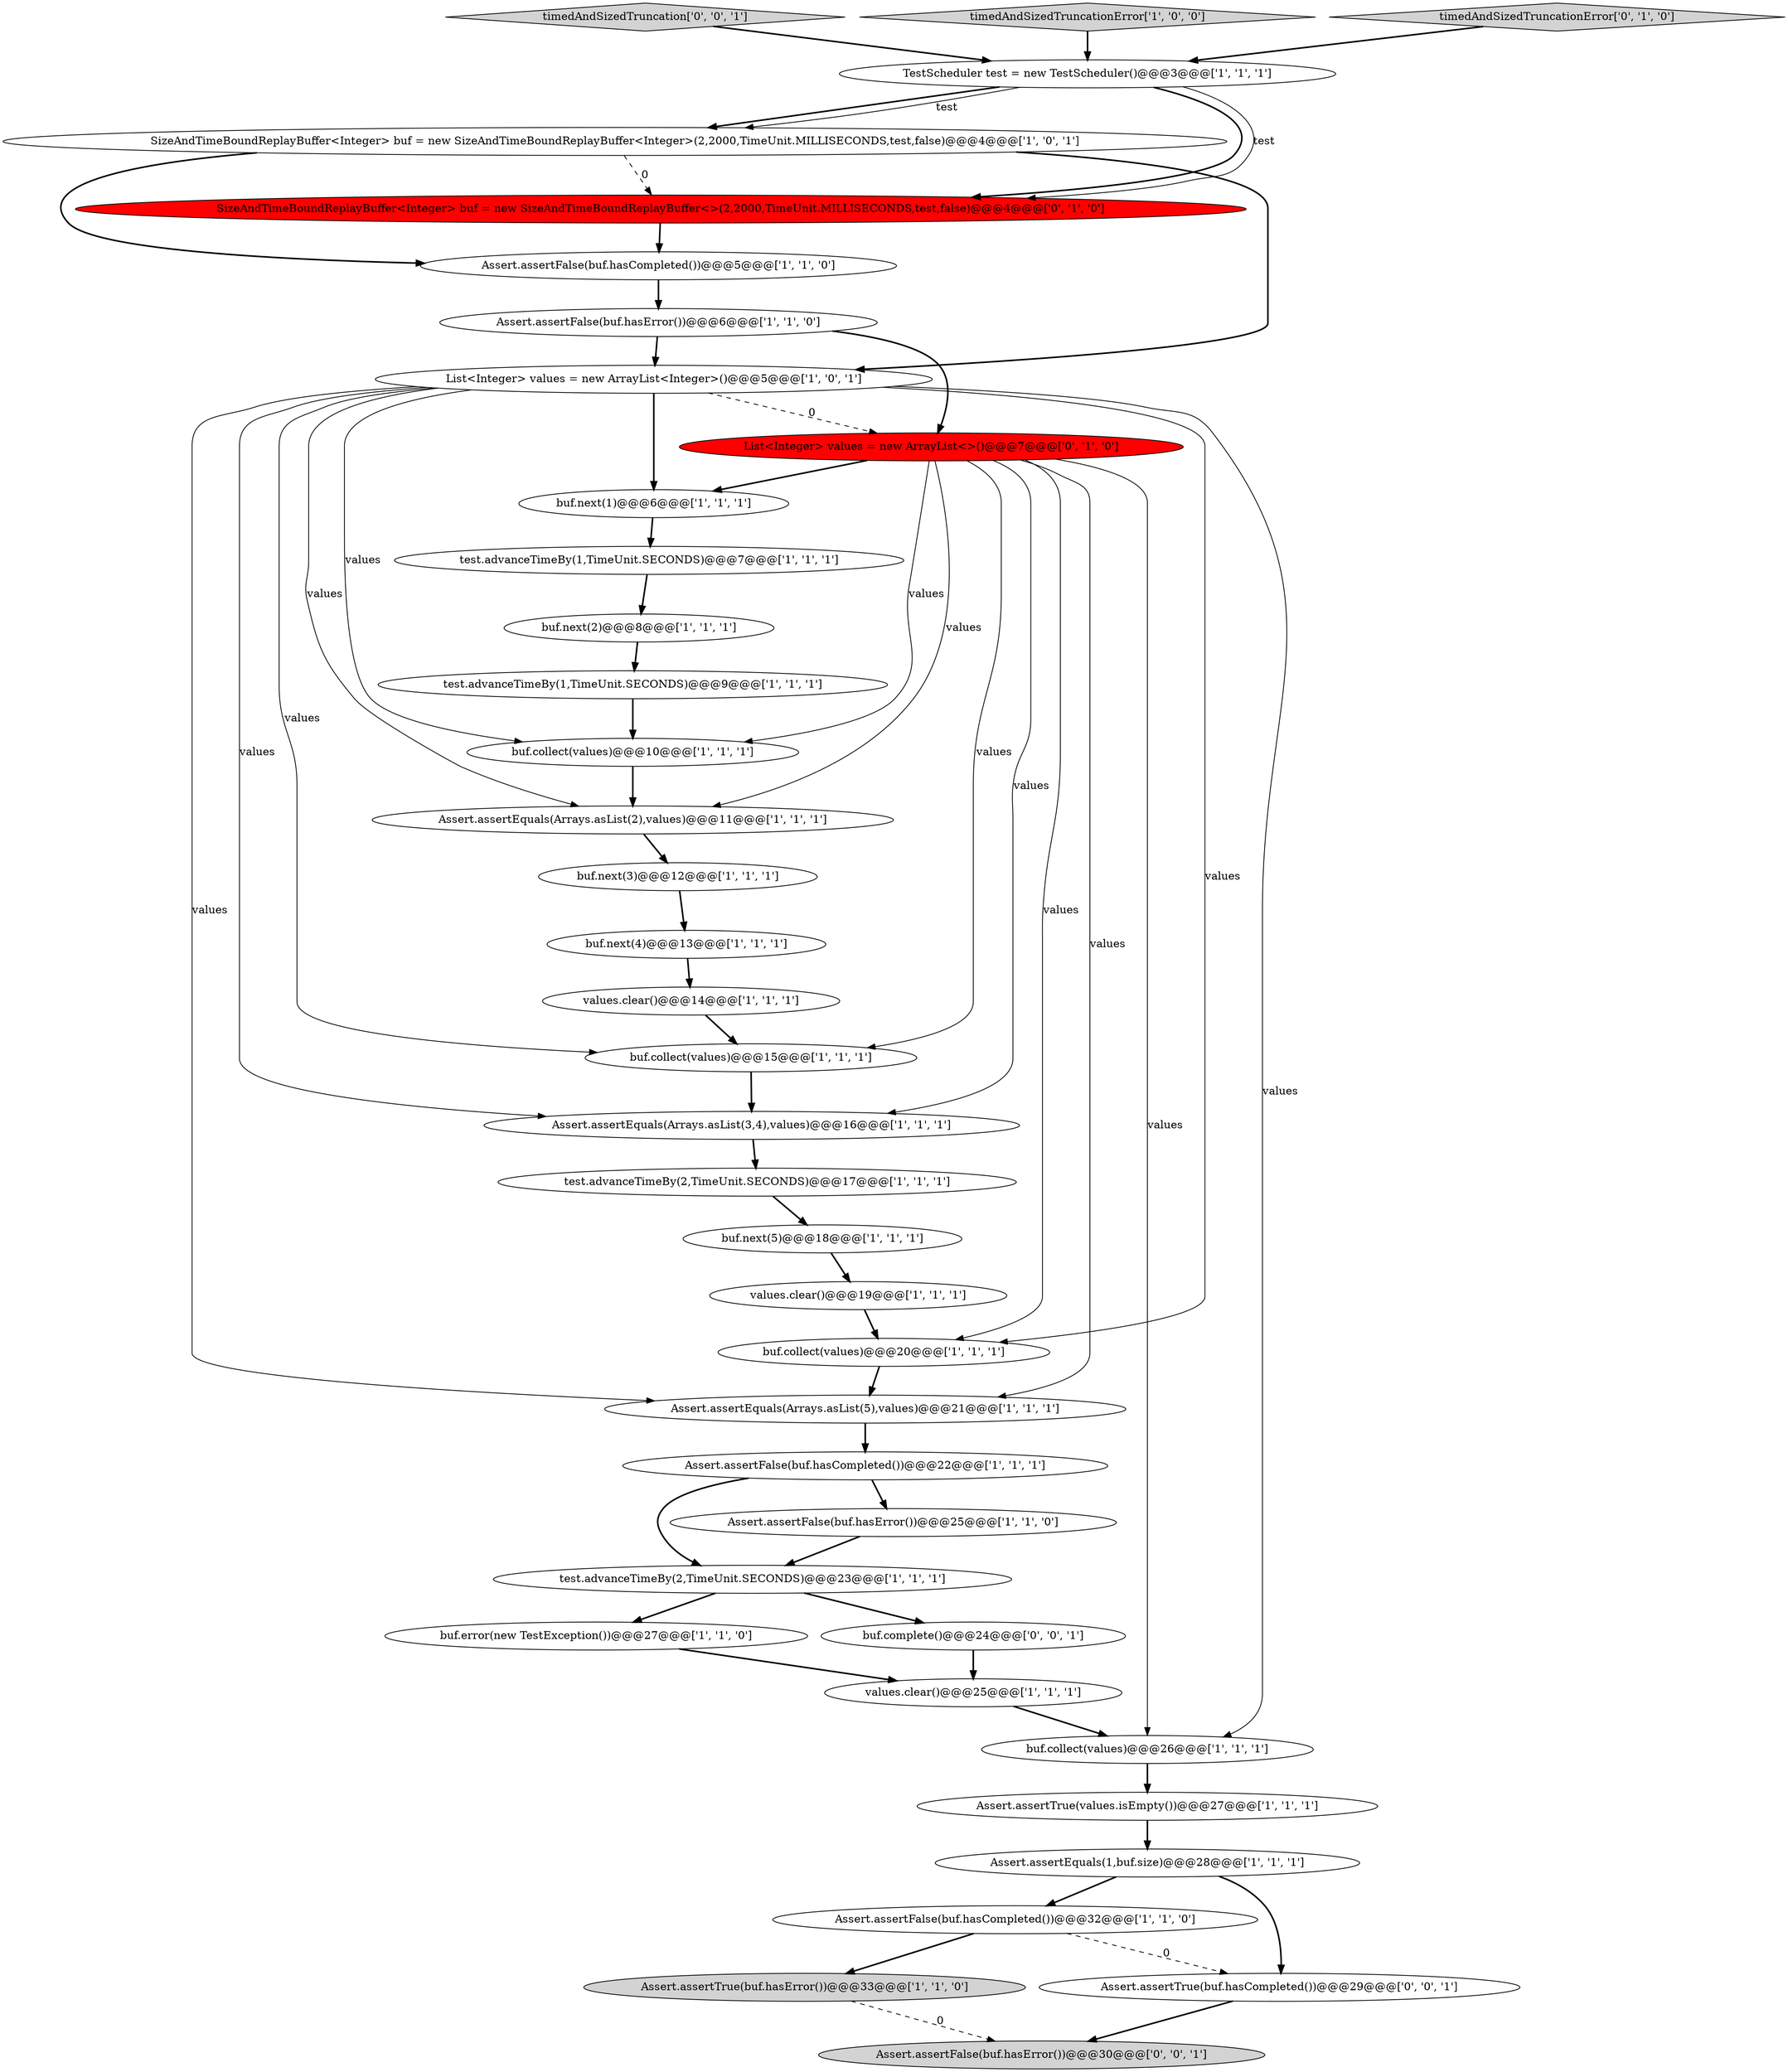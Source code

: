 digraph {
21 [style = filled, label = "Assert.assertEquals(Arrays.asList(2),values)@@@11@@@['1', '1', '1']", fillcolor = white, shape = ellipse image = "AAA0AAABBB1BBB"];
15 [style = filled, label = "SizeAndTimeBoundReplayBuffer<Integer> buf = new SizeAndTimeBoundReplayBuffer<Integer>(2,2000,TimeUnit.MILLISECONDS,test,false)@@@4@@@['1', '0', '1']", fillcolor = white, shape = ellipse image = "AAA0AAABBB1BBB"];
35 [style = filled, label = "timedAndSizedTruncation['0', '0', '1']", fillcolor = lightgray, shape = diamond image = "AAA0AAABBB3BBB"];
30 [style = filled, label = "Assert.assertFalse(buf.hasError())@@@25@@@['1', '1', '0']", fillcolor = white, shape = ellipse image = "AAA0AAABBB1BBB"];
5 [style = filled, label = "Assert.assertFalse(buf.hasCompleted())@@@5@@@['1', '1', '0']", fillcolor = white, shape = ellipse image = "AAA0AAABBB1BBB"];
25 [style = filled, label = "timedAndSizedTruncationError['1', '0', '0']", fillcolor = lightgray, shape = diamond image = "AAA0AAABBB1BBB"];
29 [style = filled, label = "test.advanceTimeBy(2,TimeUnit.SECONDS)@@@23@@@['1', '1', '1']", fillcolor = white, shape = ellipse image = "AAA0AAABBB1BBB"];
13 [style = filled, label = "test.advanceTimeBy(1,TimeUnit.SECONDS)@@@7@@@['1', '1', '1']", fillcolor = white, shape = ellipse image = "AAA0AAABBB1BBB"];
17 [style = filled, label = "Assert.assertEquals(Arrays.asList(5),values)@@@21@@@['1', '1', '1']", fillcolor = white, shape = ellipse image = "AAA0AAABBB1BBB"];
24 [style = filled, label = "values.clear()@@@14@@@['1', '1', '1']", fillcolor = white, shape = ellipse image = "AAA0AAABBB1BBB"];
0 [style = filled, label = "buf.collect(values)@@@15@@@['1', '1', '1']", fillcolor = white, shape = ellipse image = "AAA0AAABBB1BBB"];
7 [style = filled, label = "values.clear()@@@19@@@['1', '1', '1']", fillcolor = white, shape = ellipse image = "AAA0AAABBB1BBB"];
19 [style = filled, label = "test.advanceTimeBy(2,TimeUnit.SECONDS)@@@17@@@['1', '1', '1']", fillcolor = white, shape = ellipse image = "AAA0AAABBB1BBB"];
12 [style = filled, label = "Assert.assertEquals(1,buf.size)@@@28@@@['1', '1', '1']", fillcolor = white, shape = ellipse image = "AAA0AAABBB1BBB"];
37 [style = filled, label = "buf.complete()@@@24@@@['0', '0', '1']", fillcolor = white, shape = ellipse image = "AAA0AAABBB3BBB"];
22 [style = filled, label = "values.clear()@@@25@@@['1', '1', '1']", fillcolor = white, shape = ellipse image = "AAA0AAABBB1BBB"];
32 [style = filled, label = "timedAndSizedTruncationError['0', '1', '0']", fillcolor = lightgray, shape = diamond image = "AAA0AAABBB2BBB"];
33 [style = filled, label = "SizeAndTimeBoundReplayBuffer<Integer> buf = new SizeAndTimeBoundReplayBuffer<>(2,2000,TimeUnit.MILLISECONDS,test,false)@@@4@@@['0', '1', '0']", fillcolor = red, shape = ellipse image = "AAA1AAABBB2BBB"];
11 [style = filled, label = "Assert.assertFalse(buf.hasCompleted())@@@32@@@['1', '1', '0']", fillcolor = white, shape = ellipse image = "AAA0AAABBB1BBB"];
9 [style = filled, label = "Assert.assertEquals(Arrays.asList(3,4),values)@@@16@@@['1', '1', '1']", fillcolor = white, shape = ellipse image = "AAA0AAABBB1BBB"];
26 [style = filled, label = "Assert.assertFalse(buf.hasCompleted())@@@22@@@['1', '1', '1']", fillcolor = white, shape = ellipse image = "AAA0AAABBB1BBB"];
20 [style = filled, label = "buf.next(5)@@@18@@@['1', '1', '1']", fillcolor = white, shape = ellipse image = "AAA0AAABBB1BBB"];
36 [style = filled, label = "Assert.assertFalse(buf.hasError())@@@30@@@['0', '0', '1']", fillcolor = lightgray, shape = ellipse image = "AAA0AAABBB3BBB"];
14 [style = filled, label = "Assert.assertTrue(buf.hasError())@@@33@@@['1', '1', '0']", fillcolor = lightgray, shape = ellipse image = "AAA0AAABBB1BBB"];
10 [style = filled, label = "Assert.assertFalse(buf.hasError())@@@6@@@['1', '1', '0']", fillcolor = white, shape = ellipse image = "AAA0AAABBB1BBB"];
1 [style = filled, label = "buf.collect(values)@@@26@@@['1', '1', '1']", fillcolor = white, shape = ellipse image = "AAA0AAABBB1BBB"];
38 [style = filled, label = "Assert.assertTrue(buf.hasCompleted())@@@29@@@['0', '0', '1']", fillcolor = white, shape = ellipse image = "AAA0AAABBB3BBB"];
3 [style = filled, label = "List<Integer> values = new ArrayList<Integer>()@@@5@@@['1', '0', '1']", fillcolor = white, shape = ellipse image = "AAA0AAABBB1BBB"];
28 [style = filled, label = "buf.collect(values)@@@10@@@['1', '1', '1']", fillcolor = white, shape = ellipse image = "AAA0AAABBB1BBB"];
16 [style = filled, label = "test.advanceTimeBy(1,TimeUnit.SECONDS)@@@9@@@['1', '1', '1']", fillcolor = white, shape = ellipse image = "AAA0AAABBB1BBB"];
18 [style = filled, label = "buf.error(new TestException())@@@27@@@['1', '1', '0']", fillcolor = white, shape = ellipse image = "AAA0AAABBB1BBB"];
27 [style = filled, label = "Assert.assertTrue(values.isEmpty())@@@27@@@['1', '1', '1']", fillcolor = white, shape = ellipse image = "AAA0AAABBB1BBB"];
34 [style = filled, label = "List<Integer> values = new ArrayList<>()@@@7@@@['0', '1', '0']", fillcolor = red, shape = ellipse image = "AAA1AAABBB2BBB"];
8 [style = filled, label = "buf.next(2)@@@8@@@['1', '1', '1']", fillcolor = white, shape = ellipse image = "AAA0AAABBB1BBB"];
4 [style = filled, label = "TestScheduler test = new TestScheduler()@@@3@@@['1', '1', '1']", fillcolor = white, shape = ellipse image = "AAA0AAABBB1BBB"];
2 [style = filled, label = "buf.collect(values)@@@20@@@['1', '1', '1']", fillcolor = white, shape = ellipse image = "AAA0AAABBB1BBB"];
23 [style = filled, label = "buf.next(3)@@@12@@@['1', '1', '1']", fillcolor = white, shape = ellipse image = "AAA0AAABBB1BBB"];
6 [style = filled, label = "buf.next(4)@@@13@@@['1', '1', '1']", fillcolor = white, shape = ellipse image = "AAA0AAABBB1BBB"];
31 [style = filled, label = "buf.next(1)@@@6@@@['1', '1', '1']", fillcolor = white, shape = ellipse image = "AAA0AAABBB1BBB"];
2->17 [style = bold, label=""];
3->0 [style = solid, label="values"];
5->10 [style = bold, label=""];
34->1 [style = solid, label="values"];
8->16 [style = bold, label=""];
0->9 [style = bold, label=""];
17->26 [style = bold, label=""];
3->9 [style = solid, label="values"];
27->12 [style = bold, label=""];
11->14 [style = bold, label=""];
34->17 [style = solid, label="values"];
3->31 [style = bold, label=""];
24->0 [style = bold, label=""];
31->13 [style = bold, label=""];
19->20 [style = bold, label=""];
26->29 [style = bold, label=""];
4->15 [style = bold, label=""];
1->27 [style = bold, label=""];
12->11 [style = bold, label=""];
25->4 [style = bold, label=""];
34->28 [style = solid, label="values"];
10->3 [style = bold, label=""];
34->31 [style = bold, label=""];
6->24 [style = bold, label=""];
38->36 [style = bold, label=""];
3->1 [style = solid, label="values"];
29->37 [style = bold, label=""];
33->5 [style = bold, label=""];
4->33 [style = bold, label=""];
15->3 [style = bold, label=""];
14->36 [style = dashed, label="0"];
3->28 [style = solid, label="values"];
3->2 [style = solid, label="values"];
34->0 [style = solid, label="values"];
30->29 [style = bold, label=""];
15->5 [style = bold, label=""];
35->4 [style = bold, label=""];
29->18 [style = bold, label=""];
26->30 [style = bold, label=""];
3->17 [style = solid, label="values"];
11->38 [style = dashed, label="0"];
37->22 [style = bold, label=""];
34->21 [style = solid, label="values"];
28->21 [style = bold, label=""];
18->22 [style = bold, label=""];
12->38 [style = bold, label=""];
34->9 [style = solid, label="values"];
3->34 [style = dashed, label="0"];
16->28 [style = bold, label=""];
10->34 [style = bold, label=""];
3->21 [style = solid, label="values"];
7->2 [style = bold, label=""];
23->6 [style = bold, label=""];
15->33 [style = dashed, label="0"];
9->19 [style = bold, label=""];
4->15 [style = solid, label="test"];
32->4 [style = bold, label=""];
22->1 [style = bold, label=""];
13->8 [style = bold, label=""];
20->7 [style = bold, label=""];
4->33 [style = solid, label="test"];
34->2 [style = solid, label="values"];
21->23 [style = bold, label=""];
}
